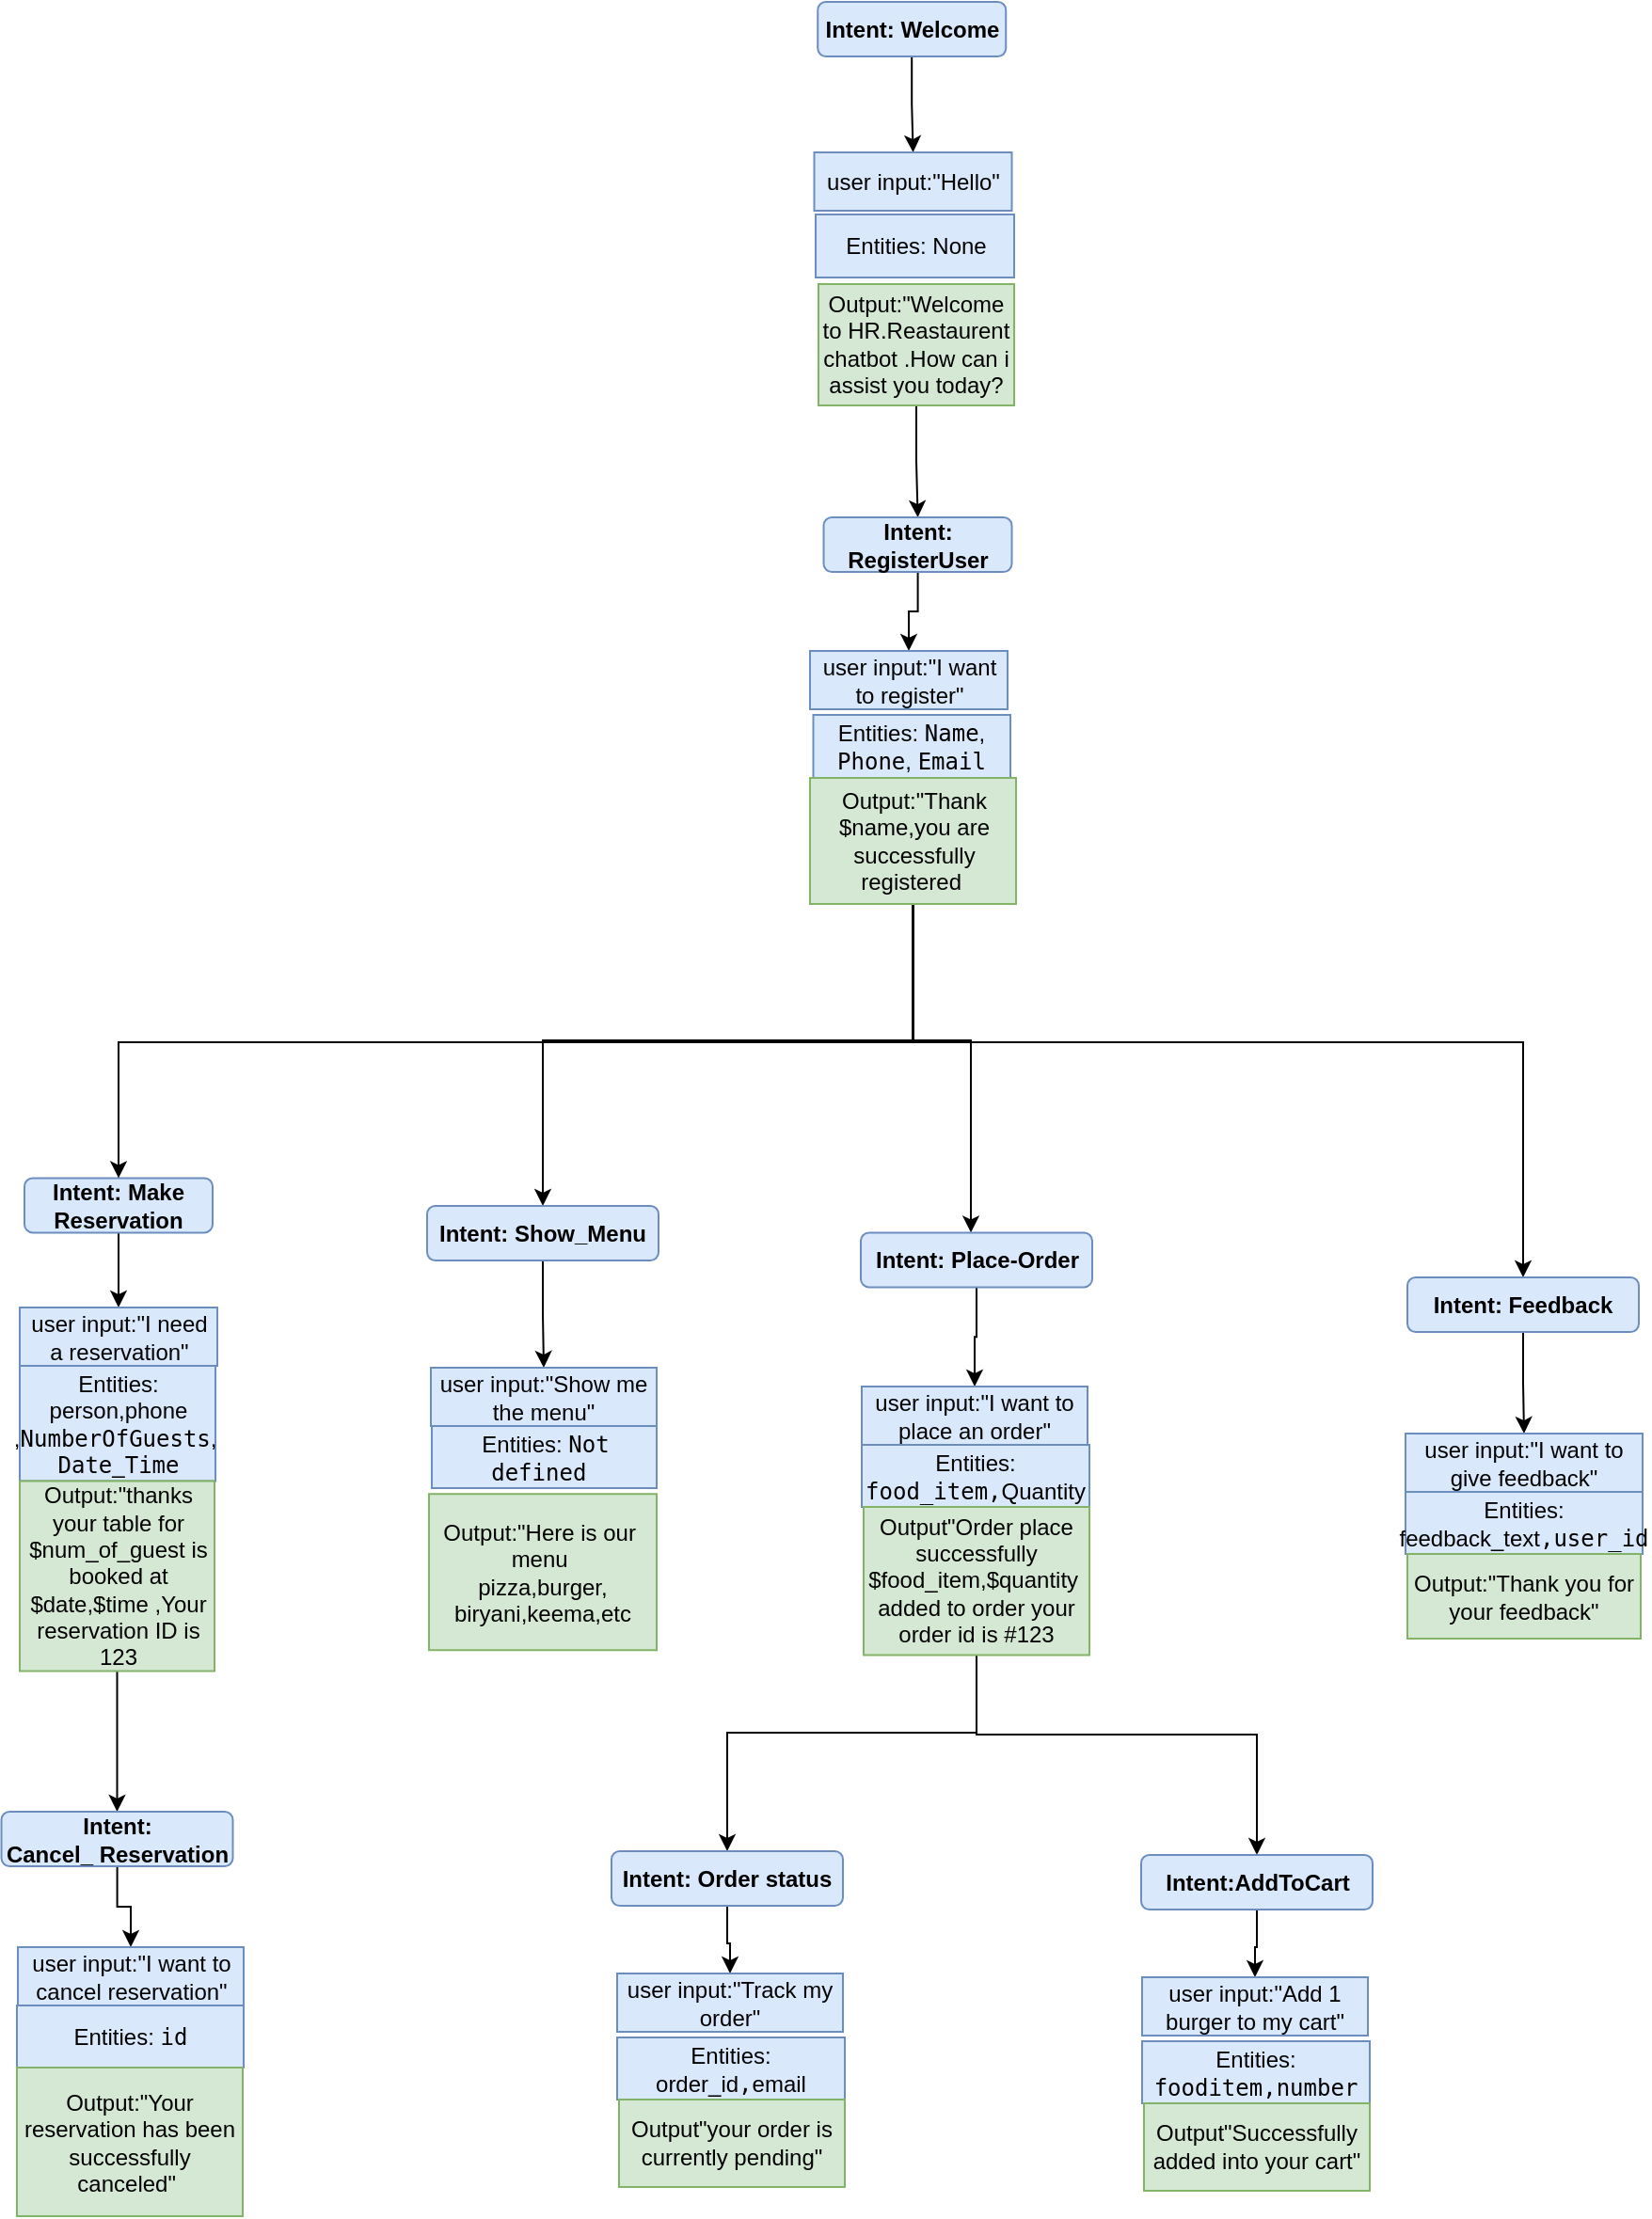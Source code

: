 <mxfile version="26.2.15">
  <diagram name="Page-1" id="623MwzP9jskFe2GeOuNU">
    <mxGraphModel dx="1471" dy="940" grid="0" gridSize="10" guides="1" tooltips="1" connect="1" arrows="1" fold="1" page="0" pageScale="1" pageWidth="3300" pageHeight="4681" math="0" shadow="0">
      <root>
        <mxCell id="0" />
        <mxCell id="1" parent="0" />
        <mxCell id="AtXFw8hew1bIRvB82fqC-5" style="edgeStyle=orthogonalEdgeStyle;rounded=0;orthogonalLoop=1;jettySize=auto;html=1;" parent="1" source="AtXFw8hew1bIRvB82fqC-3" target="AtXFw8hew1bIRvB82fqC-4" edge="1">
          <mxGeometry relative="1" as="geometry" />
        </mxCell>
        <mxCell id="AtXFw8hew1bIRvB82fqC-3" value="&lt;b&gt;Intent: Welcome&lt;/b&gt;" style="rounded=1;whiteSpace=wrap;html=1;fillColor=#dae8fc;strokeColor=#6c8ebf;" parent="1" vertex="1">
          <mxGeometry x="772.62" y="-314" width="100" height="29" as="geometry" />
        </mxCell>
        <mxCell id="AtXFw8hew1bIRvB82fqC-4" value="user input:&quot;Hello&quot;" style="rounded=0;whiteSpace=wrap;html=1;fillColor=#dae8fc;strokeColor=#6c8ebf;" parent="1" vertex="1">
          <mxGeometry x="770.75" y="-234" width="105" height="31" as="geometry" />
        </mxCell>
        <mxCell id="Hgm0fnYg0xXlylOzOT3X-1" value="Entities: None" style="whiteSpace=wrap;html=1;rounded=0;fillColor=#dae8fc;strokeColor=#6c8ebf;" vertex="1" parent="1">
          <mxGeometry x="771.5" y="-201" width="105.5" height="33.5" as="geometry" />
        </mxCell>
        <mxCell id="Hgm0fnYg0xXlylOzOT3X-3" style="edgeStyle=orthogonalEdgeStyle;rounded=0;orthogonalLoop=1;jettySize=auto;html=1;" edge="1" parent="1" source="Hgm0fnYg0xXlylOzOT3X-4" target="Hgm0fnYg0xXlylOzOT3X-6">
          <mxGeometry relative="1" as="geometry" />
        </mxCell>
        <mxCell id="Hgm0fnYg0xXlylOzOT3X-4" value="&lt;b&gt;Intent:&amp;nbsp;&lt;/b&gt;&lt;b style=&quot;background-color: transparent; color: light-dark(rgb(0, 0, 0), rgb(255, 255, 255));&quot;&gt;Make Reservation&lt;/b&gt;" style="rounded=1;whiteSpace=wrap;html=1;fillColor=#dae8fc;strokeColor=#6c8ebf;" vertex="1" parent="1">
          <mxGeometry x="351" y="311.19" width="100" height="29" as="geometry" />
        </mxCell>
        <mxCell id="Hgm0fnYg0xXlylOzOT3X-6" value="user input:&quot;I need a reservation&quot;" style="rounded=0;whiteSpace=wrap;html=1;fillColor=#dae8fc;strokeColor=#6c8ebf;" vertex="1" parent="1">
          <mxGeometry x="348.5" y="380" width="105" height="31" as="geometry" />
        </mxCell>
        <mxCell id="Hgm0fnYg0xXlylOzOT3X-7" value="Entities: person,phone&lt;div&gt;,&lt;code data-end=&quot;1542&quot; data-start=&quot;1526&quot;&gt;NumberOfGuests&lt;/code&gt;,&amp;nbsp;&lt;/div&gt;&lt;div&gt;&lt;code data-end=&quot;1550&quot; data-start=&quot;1544&quot;&gt;Date&lt;font face=&quot;Helvetica&quot;&gt;_&lt;/font&gt;&lt;/code&gt;&lt;code data-end=&quot;1558&quot; data-start=&quot;1552&quot;&gt;Time&lt;/code&gt;&lt;/div&gt;" style="whiteSpace=wrap;html=1;rounded=0;fillColor=#dae8fc;strokeColor=#6c8ebf;" vertex="1" parent="1">
          <mxGeometry x="348.5" y="411" width="104" height="61.25" as="geometry" />
        </mxCell>
        <mxCell id="Hgm0fnYg0xXlylOzOT3X-77" value="" style="edgeStyle=orthogonalEdgeStyle;rounded=0;orthogonalLoop=1;jettySize=auto;html=1;" edge="1" parent="1" source="Hgm0fnYg0xXlylOzOT3X-23" target="Hgm0fnYg0xXlylOzOT3X-42">
          <mxGeometry relative="1" as="geometry" />
        </mxCell>
        <mxCell id="Hgm0fnYg0xXlylOzOT3X-23" value="Output:&quot;Welcome to HR.Reastaurent chatbot .How can i assist you today?" style="whiteSpace=wrap;html=1;rounded=0;fillColor=#d5e8d4;strokeColor=#82b366;" vertex="1" parent="1">
          <mxGeometry x="773" y="-164" width="104" height="64.5" as="geometry" />
        </mxCell>
        <mxCell id="Hgm0fnYg0xXlylOzOT3X-73" style="edgeStyle=orthogonalEdgeStyle;rounded=0;orthogonalLoop=1;jettySize=auto;html=1;entryX=0.5;entryY=0;entryDx=0;entryDy=0;" edge="1" parent="1" source="Hgm0fnYg0xXlylOzOT3X-25" target="Hgm0fnYg0xXlylOzOT3X-53">
          <mxGeometry relative="1" as="geometry">
            <mxPoint x="400" y="643" as="targetPoint" />
          </mxGeometry>
        </mxCell>
        <mxCell id="Hgm0fnYg0xXlylOzOT3X-25" value="Output:&quot;thanks your table for $num_of_guest is booked at $date,$time ,Your reservation ID is 123" style="whiteSpace=wrap;html=1;rounded=0;fillColor=#d5e8d4;strokeColor=#82b366;" vertex="1" parent="1">
          <mxGeometry x="348.5" y="472.25" width="103.5" height="101" as="geometry" />
        </mxCell>
        <mxCell id="Hgm0fnYg0xXlylOzOT3X-41" style="edgeStyle=orthogonalEdgeStyle;rounded=0;orthogonalLoop=1;jettySize=auto;html=1;" edge="1" parent="1" source="Hgm0fnYg0xXlylOzOT3X-42" target="Hgm0fnYg0xXlylOzOT3X-44">
          <mxGeometry relative="1" as="geometry" />
        </mxCell>
        <mxCell id="Hgm0fnYg0xXlylOzOT3X-42" value="&lt;b&gt;Intent: RegisterUser&lt;/b&gt;&lt;span style=&quot;color: rgba(0, 0, 0, 0); font-family: monospace; font-size: 0px; text-align: start; text-wrap-mode: nowrap;&quot;&gt;%3CmxGraphModel%3E%3Croot%3E%3CmxCell%20id%3D%220%22%2F%3E%3CmxCell%20id%3D%221%22%20parent%3D%220%22%2F%3E%3CmxCell%20id%3D%222%22%20style%3D%22edgeStyle%3DorthogonalEdgeStyle%3Brounded%3D0%3BorthogonalLoop%3D1%3BjettySize%3Dauto%3Bhtml%3D1%3B%22%20edge%3D%221%22%20source%3D%223%22%20target%3D%225%22%20parent%3D%221%22%3E%3CmxGeometry%20relative%3D%221%22%20as%3D%22geometry%22%2F%3E%3C%2FmxCell%3E%3CmxCell%20id%3D%223%22%20value%3D%22%26lt%3Bb%26gt%3BIntent%3A%20Welcome%26lt%3B%2Fb%26gt%3B%22%20style%3D%22rounded%3D1%3BwhiteSpace%3Dwrap%3Bhtml%3D1%3B%22%20vertex%3D%221%22%20parent%3D%221%22%3E%3CmxGeometry%20x%3D%22522%22%20y%3D%22166.25%22%20width%3D%22100%22%20height%3D%2229%22%20as%3D%22geometry%22%2F%3E%3C%2FmxCell%3E%3CmxCell%20id%3D%224%22%20value%3D%22%22%20style%3D%22edgeStyle%3DorthogonalEdgeStyle%3Brounded%3D0%3BorthogonalLoop%3D1%3BjettySize%3Dauto%3Bhtml%3D1%3B%22%20edge%3D%221%22%20source%3D%225%22%20target%3D%227%22%20parent%3D%221%22%3E%3CmxGeometry%20relative%3D%221%22%20as%3D%22geometry%22%2F%3E%3C%2FmxCell%3E%3CmxCell%20id%3D%225%22%20value%3D%22user%20input%3A%26quot%3BHello%26quot%3B%22%20style%3D%22rounded%3D0%3BwhiteSpace%3Dwrap%3Bhtml%3D1%3B%22%20vertex%3D%221%22%20parent%3D%221%22%3E%3CmxGeometry%20x%3D%22691%22%20y%3D%22165.25%22%20width%3D%22105%22%20height%3D%2231%22%20as%3D%22geometry%22%2F%3E%3C%2FmxCell%3E%3CmxCell%20id%3D%226%22%20value%3D%22%22%20style%3D%22edgeStyle%3DorthogonalEdgeStyle%3Brounded%3D0%3BorthogonalLoop%3D1%3BjettySize%3Dauto%3Bhtml%3D1%3B%22%20edge%3D%221%22%20source%3D%227%22%20target%3D%228%22%20parent%3D%221%22%3E%3CmxGeometry%20relative%3D%221%22%20as%3D%22geometry%22%2F%3E%3C%2FmxCell%3E%3CmxCell%20id%3D%227%22%20value%3D%22Entities%3A%20None%22%20style%3D%22whiteSpace%3Dwrap%3Bhtml%3D1%3Brounded%3D0%3B%22%20vertex%3D%221%22%20parent%3D%221%22%3E%3CmxGeometry%20x%3D%22859%22%20y%3D%22164%22%20width%3D%2297.5%22%20height%3D%2233.5%22%20as%3D%22geometry%22%2F%3E%3C%2FmxCell%3E%3CmxCell%20id%3D%228%22%20value%3D%22Output%3A%26quot%3BWelcome%20to%20HR.Reastaurent%20chatbot%20.How%20can%20i%20assist%20you%20today%3F%22%20style%3D%22whiteSpace%3Dwrap%3Bhtml%3D1%3Brounded%3D0%3B%22%20vertex%3D%221%22%20parent%3D%221%22%3E%3CmxGeometry%20x%3D%221032%22%20y%3D%22164.25%22%20width%3D%22215%22%20height%3D%2233.25%22%20as%3D%22geometry%22%2F%3E%3C%2FmxCell%3E%3C%2Froot%3E%3C%2FmxGraphModel%3E&lt;/span&gt;" style="rounded=1;whiteSpace=wrap;html=1;fillColor=#dae8fc;strokeColor=#6c8ebf;" vertex="1" parent="1">
          <mxGeometry x="775.75" y="-40" width="100" height="29" as="geometry" />
        </mxCell>
        <mxCell id="Hgm0fnYg0xXlylOzOT3X-44" value="user input:&quot;I want to register&quot;" style="rounded=0;whiteSpace=wrap;html=1;fillColor=#dae8fc;strokeColor=#6c8ebf;" vertex="1" parent="1">
          <mxGeometry x="768.5" y="31" width="105" height="31" as="geometry" />
        </mxCell>
        <mxCell id="Hgm0fnYg0xXlylOzOT3X-46" value="Entities:&amp;nbsp;&lt;code data-end=&quot;2500&quot; data-start=&quot;2494&quot;&gt;Name&lt;/code&gt;, &lt;code data-end=&quot;2509&quot; data-start=&quot;2502&quot;&gt;Phone&lt;/code&gt;, &lt;code data-end=&quot;2518&quot; data-start=&quot;2511&quot;&gt;Email&lt;/code&gt;" style="whiteSpace=wrap;html=1;rounded=0;fillColor=#dae8fc;strokeColor=#6c8ebf;" vertex="1" parent="1">
          <mxGeometry x="770.25" y="65" width="104.75" height="33.5" as="geometry" />
        </mxCell>
        <mxCell id="Hgm0fnYg0xXlylOzOT3X-74" style="edgeStyle=orthogonalEdgeStyle;rounded=0;orthogonalLoop=1;jettySize=auto;html=1;entryX=0.5;entryY=0;entryDx=0;entryDy=0;" edge="1" parent="1" source="Hgm0fnYg0xXlylOzOT3X-47" target="Hgm0fnYg0xXlylOzOT3X-4">
          <mxGeometry relative="1" as="geometry">
            <Array as="points">
              <mxPoint x="823" y="239" />
              <mxPoint x="401" y="239" />
            </Array>
          </mxGeometry>
        </mxCell>
        <mxCell id="Hgm0fnYg0xXlylOzOT3X-75" style="edgeStyle=orthogonalEdgeStyle;rounded=0;orthogonalLoop=1;jettySize=auto;html=1;entryX=0.5;entryY=0;entryDx=0;entryDy=0;" edge="1" parent="1" source="Hgm0fnYg0xXlylOzOT3X-47" target="Hgm0fnYg0xXlylOzOT3X-58">
          <mxGeometry relative="1" as="geometry">
            <Array as="points">
              <mxPoint x="823" y="238" />
              <mxPoint x="626" y="238" />
            </Array>
          </mxGeometry>
        </mxCell>
        <mxCell id="Hgm0fnYg0xXlylOzOT3X-76" style="edgeStyle=orthogonalEdgeStyle;rounded=0;orthogonalLoop=1;jettySize=auto;html=1;" edge="1" parent="1" source="Hgm0fnYg0xXlylOzOT3X-47" target="Hgm0fnYg0xXlylOzOT3X-63">
          <mxGeometry relative="1" as="geometry">
            <Array as="points">
              <mxPoint x="823" y="238" />
              <mxPoint x="854" y="238" />
            </Array>
          </mxGeometry>
        </mxCell>
        <mxCell id="Hgm0fnYg0xXlylOzOT3X-114" style="edgeStyle=orthogonalEdgeStyle;rounded=0;orthogonalLoop=1;jettySize=auto;html=1;entryX=0.5;entryY=0;entryDx=0;entryDy=0;" edge="1" parent="1" source="Hgm0fnYg0xXlylOzOT3X-47" target="Hgm0fnYg0xXlylOzOT3X-110">
          <mxGeometry relative="1" as="geometry">
            <Array as="points">
              <mxPoint x="823" y="239" />
              <mxPoint x="1148" y="239" />
            </Array>
          </mxGeometry>
        </mxCell>
        <mxCell id="Hgm0fnYg0xXlylOzOT3X-47" value="Output:&quot;Thank $name,you are successfully registered&amp;nbsp;" style="whiteSpace=wrap;html=1;rounded=0;fillColor=#d5e8d4;strokeColor=#82b366;" vertex="1" parent="1">
          <mxGeometry x="768.5" y="98.5" width="109.5" height="67" as="geometry" />
        </mxCell>
        <mxCell id="Hgm0fnYg0xXlylOzOT3X-52" style="edgeStyle=orthogonalEdgeStyle;rounded=0;orthogonalLoop=1;jettySize=auto;html=1;" edge="1" parent="1" source="Hgm0fnYg0xXlylOzOT3X-53" target="Hgm0fnYg0xXlylOzOT3X-54">
          <mxGeometry relative="1" as="geometry" />
        </mxCell>
        <mxCell id="Hgm0fnYg0xXlylOzOT3X-53" value="&lt;b&gt;Intent: Cancel_&lt;/b&gt;&lt;b style=&quot;background-color: transparent; color: light-dark(rgb(0, 0, 0), rgb(255, 255, 255));&quot;&gt;&amp;nbsp;Reservation&lt;/b&gt;" style="rounded=1;whiteSpace=wrap;html=1;fillColor=#dae8fc;strokeColor=#6c8ebf;" vertex="1" parent="1">
          <mxGeometry x="338.75" y="648" width="123" height="29" as="geometry" />
        </mxCell>
        <mxCell id="Hgm0fnYg0xXlylOzOT3X-54" value="user input:&quot;I want to cancel reservation&quot;" style="rounded=0;whiteSpace=wrap;html=1;fillColor=#dae8fc;strokeColor=#6c8ebf;" vertex="1" parent="1">
          <mxGeometry x="347.5" y="720" width="120" height="31" as="geometry" />
        </mxCell>
        <mxCell id="Hgm0fnYg0xXlylOzOT3X-55" value="Entities: &lt;font face=&quot;monospace&quot;&gt;id&lt;/font&gt;" style="whiteSpace=wrap;html=1;rounded=0;fillColor=#dae8fc;strokeColor=#6c8ebf;" vertex="1" parent="1">
          <mxGeometry x="347" y="751" width="120.5" height="33" as="geometry" />
        </mxCell>
        <mxCell id="Hgm0fnYg0xXlylOzOT3X-56" value="Output:&quot;Your reservation has been successfully canceled&quot;&amp;nbsp;" style="whiteSpace=wrap;html=1;rounded=0;fillColor=#d5e8d4;strokeColor=#82b366;" vertex="1" parent="1">
          <mxGeometry x="347" y="784" width="120" height="79" as="geometry" />
        </mxCell>
        <mxCell id="Hgm0fnYg0xXlylOzOT3X-57" style="edgeStyle=orthogonalEdgeStyle;rounded=0;orthogonalLoop=1;jettySize=auto;html=1;" edge="1" parent="1" source="Hgm0fnYg0xXlylOzOT3X-58" target="Hgm0fnYg0xXlylOzOT3X-59">
          <mxGeometry relative="1" as="geometry" />
        </mxCell>
        <mxCell id="Hgm0fnYg0xXlylOzOT3X-58" value="&lt;b&gt;Intent:&amp;nbsp;Show_Menu&lt;/b&gt;" style="rounded=1;whiteSpace=wrap;html=1;fillColor=#dae8fc;strokeColor=#6c8ebf;" vertex="1" parent="1">
          <mxGeometry x="565" y="326" width="123" height="29" as="geometry" />
        </mxCell>
        <mxCell id="Hgm0fnYg0xXlylOzOT3X-59" value="user input:&quot;Show me the menu&quot;" style="rounded=0;whiteSpace=wrap;html=1;fillColor=#dae8fc;strokeColor=#6c8ebf;" vertex="1" parent="1">
          <mxGeometry x="567" y="412" width="120" height="31" as="geometry" />
        </mxCell>
        <mxCell id="Hgm0fnYg0xXlylOzOT3X-60" value="Entities: &lt;font face=&quot;monospace&quot;&gt;Not defined&amp;nbsp;&lt;/font&gt;" style="whiteSpace=wrap;html=1;rounded=0;fillColor=#dae8fc;strokeColor=#6c8ebf;" vertex="1" parent="1">
          <mxGeometry x="567.5" y="443" width="119.5" height="33" as="geometry" />
        </mxCell>
        <mxCell id="Hgm0fnYg0xXlylOzOT3X-61" value="Output:&quot;Here is our&amp;nbsp;&lt;div&gt;menu&amp;nbsp;&lt;div&gt;pizza,burger,&lt;/div&gt;&lt;div&gt;biryani,keema,etc&lt;/div&gt;&lt;/div&gt;" style="whiteSpace=wrap;html=1;rounded=0;fillColor=#d5e8d4;strokeColor=#82b366;" vertex="1" parent="1">
          <mxGeometry x="566" y="479.12" width="121" height="83" as="geometry" />
        </mxCell>
        <mxCell id="Hgm0fnYg0xXlylOzOT3X-62" style="edgeStyle=orthogonalEdgeStyle;rounded=0;orthogonalLoop=1;jettySize=auto;html=1;" edge="1" parent="1" source="Hgm0fnYg0xXlylOzOT3X-63" target="Hgm0fnYg0xXlylOzOT3X-64">
          <mxGeometry relative="1" as="geometry" />
        </mxCell>
        <mxCell id="Hgm0fnYg0xXlylOzOT3X-63" value="&lt;b&gt;Intent: Place-Order&lt;/b&gt;" style="rounded=1;whiteSpace=wrap;html=1;fillColor=#dae8fc;strokeColor=#6c8ebf;" vertex="1" parent="1">
          <mxGeometry x="795.5" y="340.19" width="123" height="29" as="geometry" />
        </mxCell>
        <mxCell id="Hgm0fnYg0xXlylOzOT3X-64" value="user input:&quot;I want to place an order&quot;" style="rounded=0;whiteSpace=wrap;html=1;fillColor=#dae8fc;strokeColor=#6c8ebf;" vertex="1" parent="1">
          <mxGeometry x="796" y="422" width="120" height="31" as="geometry" />
        </mxCell>
        <mxCell id="Hgm0fnYg0xXlylOzOT3X-65" value="Entities: &lt;font face=&quot;monospace&quot;&gt;food_item,&lt;/font&gt;Quantity" style="whiteSpace=wrap;html=1;rounded=0;fillColor=#dae8fc;strokeColor=#6c8ebf;" vertex="1" parent="1">
          <mxGeometry x="796" y="453" width="121" height="33" as="geometry" />
        </mxCell>
        <mxCell id="Hgm0fnYg0xXlylOzOT3X-72" style="edgeStyle=orthogonalEdgeStyle;rounded=0;orthogonalLoop=1;jettySize=auto;html=1;entryX=0.5;entryY=0;entryDx=0;entryDy=0;" edge="1" parent="1" source="Hgm0fnYg0xXlylOzOT3X-66" target="Hgm0fnYg0xXlylOzOT3X-79">
          <mxGeometry relative="1" as="geometry">
            <mxPoint x="858.5" y="663" as="targetPoint" />
            <Array as="points">
              <mxPoint x="857" y="606" />
              <mxPoint x="724" y="606" />
            </Array>
          </mxGeometry>
        </mxCell>
        <mxCell id="Hgm0fnYg0xXlylOzOT3X-88" style="edgeStyle=orthogonalEdgeStyle;rounded=0;orthogonalLoop=1;jettySize=auto;html=1;entryX=0.5;entryY=0;entryDx=0;entryDy=0;" edge="1" parent="1" source="Hgm0fnYg0xXlylOzOT3X-66" target="Hgm0fnYg0xXlylOzOT3X-84">
          <mxGeometry relative="1" as="geometry">
            <Array as="points">
              <mxPoint x="857" y="607" />
              <mxPoint x="1006" y="607" />
            </Array>
          </mxGeometry>
        </mxCell>
        <mxCell id="Hgm0fnYg0xXlylOzOT3X-66" value="Output&quot;Order place successfully $food_item,$quantity&amp;nbsp; added to order your order id is #123" style="whiteSpace=wrap;html=1;rounded=0;fillColor=#d5e8d4;strokeColor=#82b366;" vertex="1" parent="1">
          <mxGeometry x="797" y="486" width="120" height="78.75" as="geometry" />
        </mxCell>
        <mxCell id="Hgm0fnYg0xXlylOzOT3X-78" style="edgeStyle=orthogonalEdgeStyle;rounded=0;orthogonalLoop=1;jettySize=auto;html=1;" edge="1" parent="1" source="Hgm0fnYg0xXlylOzOT3X-79" target="Hgm0fnYg0xXlylOzOT3X-80">
          <mxGeometry relative="1" as="geometry" />
        </mxCell>
        <mxCell id="Hgm0fnYg0xXlylOzOT3X-79" value="&lt;b&gt;Intent:&amp;nbsp;Order status&lt;/b&gt;" style="rounded=1;whiteSpace=wrap;html=1;fillColor=#dae8fc;strokeColor=#6c8ebf;" vertex="1" parent="1">
          <mxGeometry x="663" y="669" width="123" height="29" as="geometry" />
        </mxCell>
        <mxCell id="Hgm0fnYg0xXlylOzOT3X-80" value="user input:&quot;Track my order&quot;" style="rounded=0;whiteSpace=wrap;html=1;fillColor=#dae8fc;strokeColor=#6c8ebf;" vertex="1" parent="1">
          <mxGeometry x="666" y="734" width="120" height="31" as="geometry" />
        </mxCell>
        <mxCell id="Hgm0fnYg0xXlylOzOT3X-81" value="Entities: order_id&lt;font face=&quot;monospace&quot;&gt;,&lt;/font&gt;email" style="whiteSpace=wrap;html=1;rounded=0;fillColor=#dae8fc;strokeColor=#6c8ebf;" vertex="1" parent="1">
          <mxGeometry x="666" y="768" width="121" height="33" as="geometry" />
        </mxCell>
        <mxCell id="Hgm0fnYg0xXlylOzOT3X-82" value="Output&quot;your order is currently pending&quot;" style="whiteSpace=wrap;html=1;rounded=0;fillColor=#d5e8d4;strokeColor=#82b366;" vertex="1" parent="1">
          <mxGeometry x="667" y="801" width="120" height="46.5" as="geometry" />
        </mxCell>
        <mxCell id="Hgm0fnYg0xXlylOzOT3X-83" style="edgeStyle=orthogonalEdgeStyle;rounded=0;orthogonalLoop=1;jettySize=auto;html=1;" edge="1" parent="1" source="Hgm0fnYg0xXlylOzOT3X-84" target="Hgm0fnYg0xXlylOzOT3X-85">
          <mxGeometry relative="1" as="geometry" />
        </mxCell>
        <mxCell id="Hgm0fnYg0xXlylOzOT3X-84" value="&lt;b&gt;Intent:AddToCart&lt;/b&gt;&lt;span style=&quot;color: rgba(0, 0, 0, 0); font-family: monospace; font-size: 0px; text-align: start; text-wrap-mode: nowrap;&quot;&gt;AddToCartAddToCart%3CmxGraphModel%3E%3Croot%3E%3CmxCell%20id%3D%220%22%2F%3E%3CmxCell%20id%3D%221%22%20parent%3D%220%22%2F%3E%3CmxCell%20id%3D%222%22%20style%3D%22edgeStyle%3DorthogonalEdgeStyle%3Brounded%3D0%3BorthogonalLoop%3D1%3BjettySize%3Dauto%3Bhtml%3D1%3B%22%20edge%3D%221%22%20source%3D%223%22%20target%3D%224%22%20parent%3D%221%22%3E%3CmxGeometry%20relative%3D%221%22%20as%3D%22geometry%22%2F%3E%3C%2FmxCell%3E%3CmxCell%20id%3D%223%22%20value%3D%22%26lt%3Bb%26gt%3BIntent%3A%26amp%3Bnbsp%3BOrder%20status%26lt%3B%2Fb%26gt%3B%22%20style%3D%22rounded%3D1%3BwhiteSpace%3Dwrap%3Bhtml%3D1%3B%22%20vertex%3D%221%22%20parent%3D%221%22%3E%3CmxGeometry%20x%3D%22663%22%20y%3D%22669%22%20width%3D%22123%22%20height%3D%2229%22%20as%3D%22geometry%22%2F%3E%3C%2FmxCell%3E%3CmxCell%20id%3D%224%22%20value%3D%22user%20input%3A%26quot%3BTrack%20my%20order%26quot%3B%22%20style%3D%22rounded%3D0%3BwhiteSpace%3Dwrap%3Bhtml%3D1%3B%22%20vertex%3D%221%22%20parent%3D%221%22%3E%3CmxGeometry%20x%3D%22666%22%20y%3D%22734%22%20width%3D%22120%22%20height%3D%2231%22%20as%3D%22geometry%22%2F%3E%3C%2FmxCell%3E%3CmxCell%20id%3D%225%22%20value%3D%22Entities%3A%20order_id%26lt%3Bfont%20face%3D%26quot%3Bmonospace%26quot%3B%26gt%3B%2C%26lt%3B%2Ffont%26gt%3Bemail%22%20style%3D%22whiteSpace%3Dwrap%3Bhtml%3D1%3Brounded%3D0%3B%22%20vertex%3D%221%22%20parent%3D%221%22%3E%3CmxGeometry%20x%3D%22666%22%20y%3D%22768%22%20width%3D%22121%22%20height%3D%2233%22%20as%3D%22geometry%22%2F%3E%3C%2FmxCell%3E%3CmxCell%20id%3D%226%22%20value%3D%22Output%26quot%3Byour%20order%20is%20currently%20pending%26quot%3B%22%20style%3D%22whiteSpace%3Dwrap%3Bhtml%3D1%3Brounded%3D0%3B%22%20vertex%3D%221%22%20parent%3D%221%22%3E%3CmxGeometry%20x%3D%22667%22%20y%3D%22801%22%20width%3D%22120%22%20height%3D%2246.5%22%20as%3D%22geometry%22%2F%3E%3C%2FmxCell%3E%3C%2Froot%3E%3C%2FmxGraphModel%3E&lt;/span&gt;" style="rounded=1;whiteSpace=wrap;html=1;fillColor=#dae8fc;strokeColor=#6c8ebf;" vertex="1" parent="1">
          <mxGeometry x="944.5" y="671" width="123" height="29" as="geometry" />
        </mxCell>
        <mxCell id="Hgm0fnYg0xXlylOzOT3X-85" value="user input:&quot;Add 1 burger to my cart&quot;" style="rounded=0;whiteSpace=wrap;html=1;fillColor=#dae8fc;strokeColor=#6c8ebf;" vertex="1" parent="1">
          <mxGeometry x="945" y="736" width="120" height="31" as="geometry" />
        </mxCell>
        <mxCell id="Hgm0fnYg0xXlylOzOT3X-86" value="Entities: &lt;font face=&quot;monospace&quot;&gt;fooditem,number&lt;/font&gt;" style="whiteSpace=wrap;html=1;rounded=0;fillColor=#dae8fc;strokeColor=#6c8ebf;" vertex="1" parent="1">
          <mxGeometry x="945" y="770" width="121" height="33" as="geometry" />
        </mxCell>
        <mxCell id="Hgm0fnYg0xXlylOzOT3X-87" value="Output&quot;Successfully added into your cart&quot;" style="whiteSpace=wrap;html=1;rounded=0;fillColor=#d5e8d4;strokeColor=#82b366;" vertex="1" parent="1">
          <mxGeometry x="946" y="803" width="120" height="46.5" as="geometry" />
        </mxCell>
        <mxCell id="Hgm0fnYg0xXlylOzOT3X-109" style="edgeStyle=orthogonalEdgeStyle;rounded=0;orthogonalLoop=1;jettySize=auto;html=1;" edge="1" parent="1" source="Hgm0fnYg0xXlylOzOT3X-110" target="Hgm0fnYg0xXlylOzOT3X-111">
          <mxGeometry relative="1" as="geometry" />
        </mxCell>
        <mxCell id="Hgm0fnYg0xXlylOzOT3X-110" value="&lt;b&gt;Intent:&amp;nbsp;Feedback&lt;/b&gt;" style="rounded=1;whiteSpace=wrap;html=1;fillColor=#dae8fc;strokeColor=#6c8ebf;" vertex="1" parent="1">
          <mxGeometry x="1086" y="364" width="123" height="29" as="geometry" />
        </mxCell>
        <mxCell id="Hgm0fnYg0xXlylOzOT3X-111" value="user input:&quot;I want to give feedback&quot;" style="rounded=0;whiteSpace=wrap;html=1;fillColor=#dae8fc;strokeColor=#6c8ebf;" vertex="1" parent="1">
          <mxGeometry x="1085" y="447" width="126" height="31" as="geometry" />
        </mxCell>
        <mxCell id="Hgm0fnYg0xXlylOzOT3X-112" value="Entities: feedback_text&lt;font face=&quot;monospace&quot;&gt;,user_id&lt;/font&gt;" style="whiteSpace=wrap;html=1;rounded=0;fillColor=#dae8fc;strokeColor=#6c8ebf;" vertex="1" parent="1">
          <mxGeometry x="1085" y="478" width="126" height="33" as="geometry" />
        </mxCell>
        <mxCell id="Hgm0fnYg0xXlylOzOT3X-113" value="Output:&quot;Thank you for your feedback&quot;" style="whiteSpace=wrap;html=1;rounded=0;fillColor=#d5e8d4;strokeColor=#82b366;" vertex="1" parent="1">
          <mxGeometry x="1086" y="511" width="124" height="45" as="geometry" />
        </mxCell>
      </root>
    </mxGraphModel>
  </diagram>
</mxfile>
